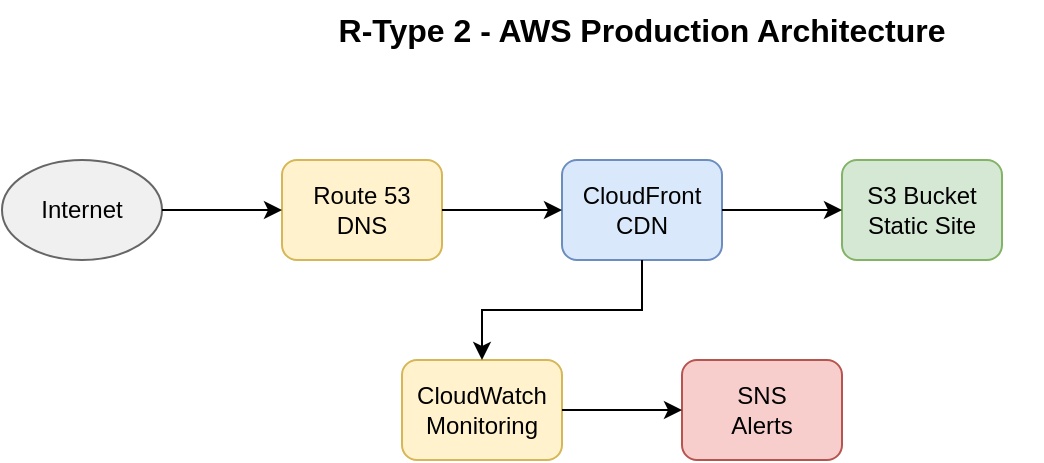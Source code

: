<mxfile version="22.1.16" type="device">
  <diagram name="AWS Production" id="aws-prod">
    <mxGraphModel dx="1200" dy="800" grid="1" gridSize="10" guides="1" tooltips="1" connect="1" arrows="1" fold="1" page="1" pageScale="1" pageWidth="827" pageHeight="1169" math="0" shadow="0">
      <root>
        <mxCell id="0" />
        <mxCell id="1" parent="0" />
        
        <mxCell id="2" value="R-Type 2 - AWS Production Architecture" style="text;html=1;strokeColor=none;fillColor=none;align=center;verticalAlign=middle;whiteSpace=wrap;rounded=0;fontSize=16;fontStyle=1;" vertex="1" parent="1">
          <mxGeometry x="200" y="40" width="400" height="30" as="geometry" />
        </mxCell>
        
        <mxCell id="3" value="Internet" style="ellipse;whiteSpace=wrap;html=1;fillColor=#f0f0f0;strokeColor=#666666;" vertex="1" parent="1">
          <mxGeometry x="80" y="120" width="80" height="50" as="geometry" />
        </mxCell>
        
        <mxCell id="4" value="Route 53&#xa;DNS" style="rounded=1;whiteSpace=wrap;html=1;fillColor=#fff2cc;strokeColor=#d6b656;" vertex="1" parent="1">
          <mxGeometry x="220" y="120" width="80" height="50" as="geometry" />
        </mxCell>
        
        <mxCell id="5" value="CloudFront&#xa;CDN" style="rounded=1;whiteSpace=wrap;html=1;fillColor=#dae8fc;strokeColor=#6c8ebf;" vertex="1" parent="1">
          <mxGeometry x="360" y="120" width="80" height="50" as="geometry" />
        </mxCell>
        
        <mxCell id="6" value="S3 Bucket&#xa;Static Site" style="rounded=1;whiteSpace=wrap;html=1;fillColor=#d5e8d4;strokeColor=#82b366;" vertex="1" parent="1">
          <mxGeometry x="500" y="120" width="80" height="50" as="geometry" />
        </mxCell>
        
        <mxCell id="7" value="CloudWatch&#xa;Monitoring" style="rounded=1;whiteSpace=wrap;html=1;fillColor=#fff2cc;strokeColor=#d6b656;" vertex="1" parent="1">
          <mxGeometry x="280" y="220" width="80" height="50" as="geometry" />
        </mxCell>
        
        <mxCell id="8" value="SNS&#xa;Alerts" style="rounded=1;whiteSpace=wrap;html=1;fillColor=#f8cecc;strokeColor=#b85450;" vertex="1" parent="1">
          <mxGeometry x="420" y="220" width="80" height="50" as="geometry" />
        </mxCell>
        
        <mxCell id="9" style="edgeStyle=orthogonalEdgeStyle;rounded=0;orthogonalLoop=1;jettySize=auto;html=1;exitX=1;exitY=0.5;exitDx=0;exitDy=0;entryX=0;entryY=0.5;entryDx=0;entryDy=0;" edge="1" parent="1" source="3" target="4">
          <mxGeometry relative="1" as="geometry" />
        </mxCell>
        
        <mxCell id="10" style="edgeStyle=orthogonalEdgeStyle;rounded=0;orthogonalLoop=1;jettySize=auto;html=1;exitX=1;exitY=0.5;exitDx=0;exitDy=0;entryX=0;entryY=0.5;entryDx=0;entryDy=0;" edge="1" parent="1" source="4" target="5">
          <mxGeometry relative="1" as="geometry" />
        </mxCell>
        
        <mxCell id="11" style="edgeStyle=orthogonalEdgeStyle;rounded=0;orthogonalLoop=1;jettySize=auto;html=1;exitX=1;exitY=0.5;exitDx=0;exitDy=0;entryX=0;entryY=0.5;entryDx=0;entryDy=0;" edge="1" parent="1" source="5" target="6">
          <mxGeometry relative="1" as="geometry" />
        </mxCell>
        
        <mxCell id="12" style="edgeStyle=orthogonalEdgeStyle;rounded=0;orthogonalLoop=1;jettySize=auto;html=1;exitX=0.5;exitY=1;exitDx=0;exitDy=0;entryX=0.5;entryY=0;entryDx=0;entryDy=0;strokeStyle=dashed;" edge="1" parent="1" source="5" target="7">
          <mxGeometry relative="1" as="geometry" />
        </mxCell>
        
        <mxCell id="13" style="edgeStyle=orthogonalEdgeStyle;rounded=0;orthogonalLoop=1;jettySize=auto;html=1;exitX=1;exitY=0.5;exitDx=0;exitDy=0;entryX=0;entryY=0.5;entryDx=0;entryDy=0;strokeStyle=dashed;" edge="1" parent="1" source="7" target="8">
          <mxGeometry relative="1" as="geometry" />
        </mxCell>
        
        <mxCell id="14" value="Production Environment&#xa;&#xa;Cost: $1.67/month&#xa;- S3: $0.02&#xa;- CloudFront: $0.85&#xa;- CloudWatch: $0.30&#xa;- Route 53: $0.50&#xa;&#xa;Performance:&#xa;- Cache Hit: >95%&#xa;- Error Rate: <1%&#xa;- Latency: <100ms&#xa;&#xa;Security:&#xa;- HTTPS Only&#xa;- WAF Protection&#xa;- Encryption AES-256" style="text;html=1;strokeColor=#666666;fillColor=#f0f0f0;align=left;verticalAlign=top;whiteSpace=wrap;rounded=1;fontSize=10;" vertex="1" parent="1">
          <mxGeometry x="80" y="320" width="200" height="180" as="geometry" />
        </mxCell>
        
        <mxCell id="15" value="High Availability&#xa;&#xa;- Multi-AZ S3&#xa;- Global CloudFront&#xa;- 99.99% SLA&#xa;- Auto failover&#xa;- Health monitoring&#xa;&#xa;Compliance:&#xa;- GDPR compliant&#xa;- SOC 2 Type II&#xa;- ISO 27001&#xa;- Audit trails&#xa;&#xa;Backup:&#xa;- S3 versioning&#xa;- Cross-region backup" style="text;html=1;strokeColor=#82b366;fillColor=#d5e8d4;align=left;verticalAlign=top;whiteSpace=wrap;rounded=1;fontSize=10;" vertex="1" parent="1">
          <mxGeometry x="320" y="320" width="180" height="180" as="geometry" />
        </mxCell>
        
        <mxCell id="16" value="Deployment Pipeline&#xa;&#xa;1. Code commit&#xa;2. Build optimization&#xa;3. Security scan&#xa;4. CloudFormation&#xa;5. S3 sync&#xa;6. Cache invalidation&#xa;7. Health check&#xa;8. Rollback ready&#xa;&#xa;Zero-downtime&#xa;Automated rollback&#xa;Performance validation" style="text;html=1;strokeColor=#d6b656;fillColor=#fff2cc;align=left;verticalAlign=top;whiteSpace=wrap;rounded=1;fontSize=10;" vertex="1" parent="1">
          <mxGeometry x="540" y="320" width="160" height="180" as="geometry" />
        </mxCell>
        
        <mxCell id="17" value="AWS Region: us-east-1" style="rounded=1;whiteSpace=wrap;html=1;fillColor=#232F3E;strokeColor=#FF9900;fontColor=#FFFFFF;fontSize=12;" vertex="1" parent="1">
          <mxGeometry x="500" y="80" width="150" height="25" as="geometry" />
        </mxCell>
      </root>
    </mxGraphModel>
  </diagram>
</mxfile>
